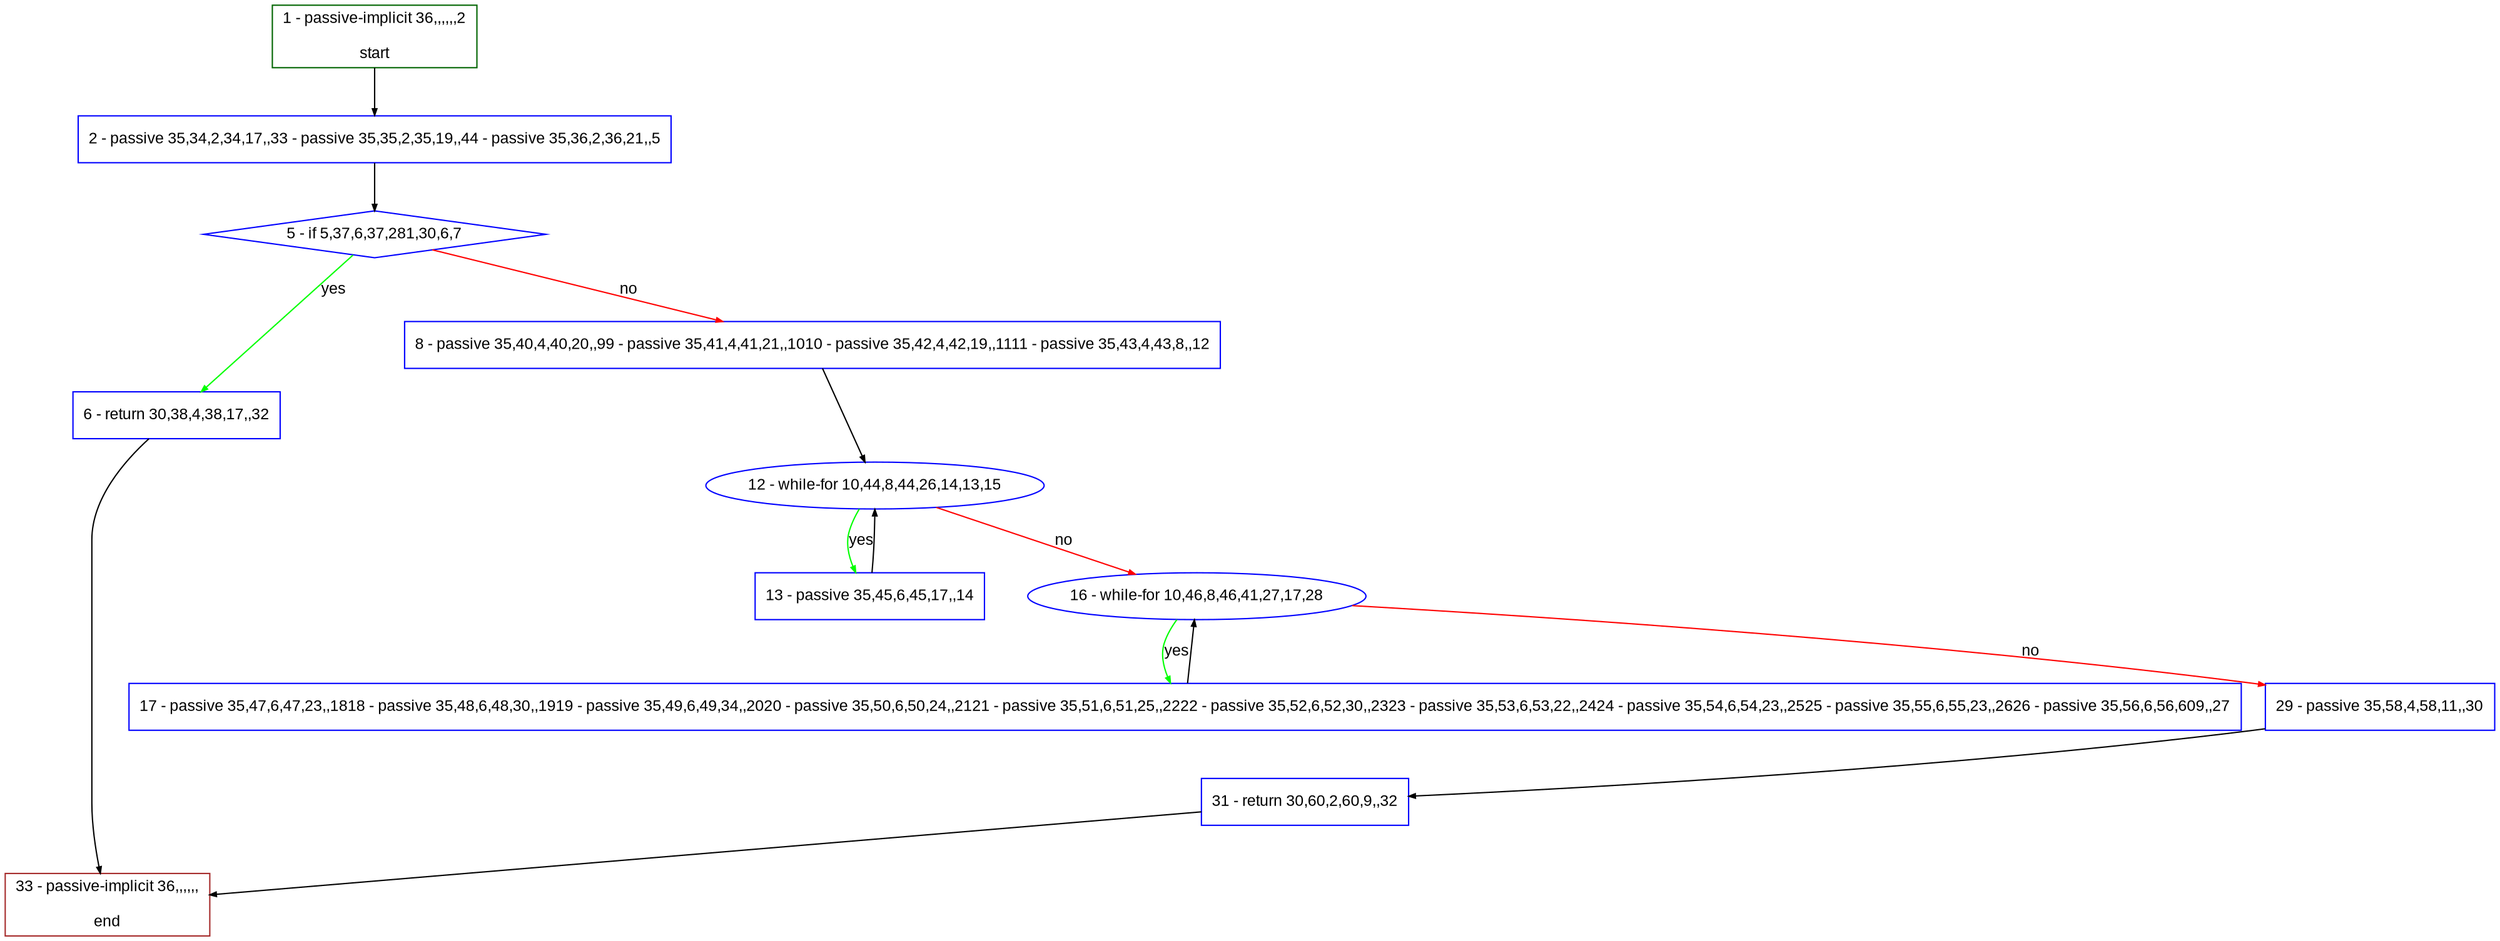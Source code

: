 digraph "" {
  graph [pack="true", label="", fontsize="12", packmode="clust", fontname="Arial", fillcolor="#FFFFCC", bgcolor="white", style="rounded,filled", compound="true"];
  node [node_initialized="no", label="", color="grey", fontsize="12", fillcolor="white", fontname="Arial", style="filled", shape="rectangle", compound="true", fixedsize="false"];
  edge [fontcolor="black", arrowhead="normal", arrowtail="none", arrowsize="0.5", ltail="", label="", color="black", fontsize="12", lhead="", fontname="Arial", dir="forward", compound="true"];
  __N1 [label="2 - passive 35,34,2,34,17,,33 - passive 35,35,2,35,19,,44 - passive 35,36,2,36,21,,5", color="#0000ff", fillcolor="#ffffff", style="filled", shape="box"];
  __N2 [label="1 - passive-implicit 36,,,,,,2\n\nstart", color="#006400", fillcolor="#ffffff", style="filled", shape="box"];
  __N3 [label="5 - if 5,37,6,37,281,30,6,7", color="#0000ff", fillcolor="#ffffff", style="filled", shape="diamond"];
  __N4 [label="6 - return 30,38,4,38,17,,32", color="#0000ff", fillcolor="#ffffff", style="filled", shape="box"];
  __N5 [label="8 - passive 35,40,4,40,20,,99 - passive 35,41,4,41,21,,1010 - passive 35,42,4,42,19,,1111 - passive 35,43,4,43,8,,12", color="#0000ff", fillcolor="#ffffff", style="filled", shape="box"];
  __N6 [label="33 - passive-implicit 36,,,,,,\n\nend", color="#a52a2a", fillcolor="#ffffff", style="filled", shape="box"];
  __N7 [label="12 - while-for 10,44,8,44,26,14,13,15", color="#0000ff", fillcolor="#ffffff", style="filled", shape="oval"];
  __N8 [label="13 - passive 35,45,6,45,17,,14", color="#0000ff", fillcolor="#ffffff", style="filled", shape="box"];
  __N9 [label="16 - while-for 10,46,8,46,41,27,17,28", color="#0000ff", fillcolor="#ffffff", style="filled", shape="oval"];
  __N10 [label="17 - passive 35,47,6,47,23,,1818 - passive 35,48,6,48,30,,1919 - passive 35,49,6,49,34,,2020 - passive 35,50,6,50,24,,2121 - passive 35,51,6,51,25,,2222 - passive 35,52,6,52,30,,2323 - passive 35,53,6,53,22,,2424 - passive 35,54,6,54,23,,2525 - passive 35,55,6,55,23,,2626 - passive 35,56,6,56,609,,27", color="#0000ff", fillcolor="#ffffff", style="filled", shape="box"];
  __N11 [label="29 - passive 35,58,4,58,11,,30", color="#0000ff", fillcolor="#ffffff", style="filled", shape="box"];
  __N12 [label="31 - return 30,60,2,60,9,,32", color="#0000ff", fillcolor="#ffffff", style="filled", shape="box"];
  __N2 -> __N1 [arrowhead="normal", arrowtail="none", color="#000000", label="", dir="forward"];
  __N1 -> __N3 [arrowhead="normal", arrowtail="none", color="#000000", label="", dir="forward"];
  __N3 -> __N4 [arrowhead="normal", arrowtail="none", color="#00ff00", label="yes", dir="forward"];
  __N3 -> __N5 [arrowhead="normal", arrowtail="none", color="#ff0000", label="no", dir="forward"];
  __N4 -> __N6 [arrowhead="normal", arrowtail="none", color="#000000", label="", dir="forward"];
  __N5 -> __N7 [arrowhead="normal", arrowtail="none", color="#000000", label="", dir="forward"];
  __N7 -> __N8 [arrowhead="normal", arrowtail="none", color="#00ff00", label="yes", dir="forward"];
  __N8 -> __N7 [arrowhead="normal", arrowtail="none", color="#000000", label="", dir="forward"];
  __N7 -> __N9 [arrowhead="normal", arrowtail="none", color="#ff0000", label="no", dir="forward"];
  __N9 -> __N10 [arrowhead="normal", arrowtail="none", color="#00ff00", label="yes", dir="forward"];
  __N10 -> __N9 [arrowhead="normal", arrowtail="none", color="#000000", label="", dir="forward"];
  __N9 -> __N11 [arrowhead="normal", arrowtail="none", color="#ff0000", label="no", dir="forward"];
  __N11 -> __N12 [arrowhead="normal", arrowtail="none", color="#000000", label="", dir="forward"];
  __N12 -> __N6 [arrowhead="normal", arrowtail="none", color="#000000", label="", dir="forward"];
}
